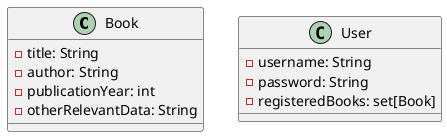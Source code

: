 @startuml
   class Book {
       - title: String
       - author: String
       - publicationYear: int
       - otherRelevantData: String
   }

   class User {
       - username: String
       - password: String
       - registeredBooks: set[Book]
   }
   @enduml
